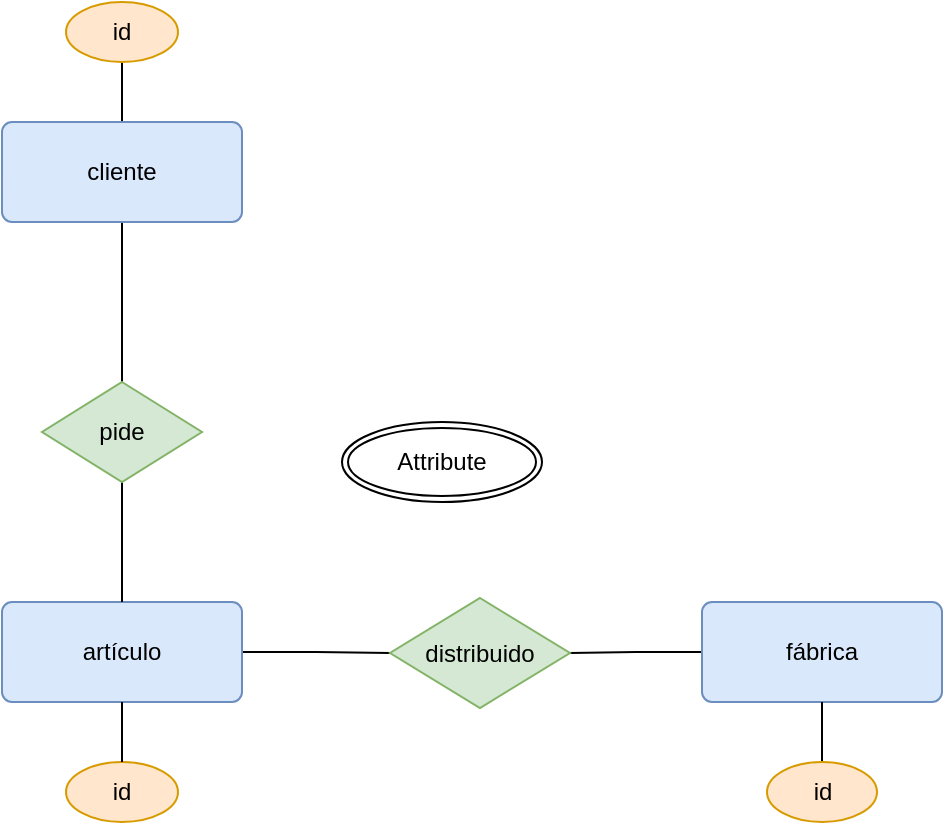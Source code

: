 <mxfile version="21.8.2" type="github">
  <diagram name="Página-1" id="uu6qwO1reLOgQa7a6rLV">
    <mxGraphModel dx="1434" dy="795" grid="1" gridSize="10" guides="1" tooltips="1" connect="1" arrows="1" fold="1" page="1" pageScale="1" pageWidth="827" pageHeight="1169" math="0" shadow="0">
      <root>
        <mxCell id="0" />
        <mxCell id="1" parent="0" />
        <mxCell id="lQouTxrTDhcw6CGdxIQ0-14" style="edgeStyle=orthogonalEdgeStyle;rounded=0;orthogonalLoop=1;jettySize=auto;html=1;endArrow=none;endFill=0;" edge="1" parent="1" source="lQouTxrTDhcw6CGdxIQ0-1" target="lQouTxrTDhcw6CGdxIQ0-6">
          <mxGeometry relative="1" as="geometry" />
        </mxCell>
        <mxCell id="lQouTxrTDhcw6CGdxIQ0-1" value="fábrica" style="rounded=1;arcSize=10;whiteSpace=wrap;html=1;align=center;fillColor=#dae8fc;strokeColor=#6c8ebf;" vertex="1" parent="1">
          <mxGeometry x="670" y="430" width="120" height="50" as="geometry" />
        </mxCell>
        <mxCell id="lQouTxrTDhcw6CGdxIQ0-13" style="edgeStyle=orthogonalEdgeStyle;rounded=0;orthogonalLoop=1;jettySize=auto;html=1;exitX=1;exitY=0.5;exitDx=0;exitDy=0;entryX=0;entryY=0.5;entryDx=0;entryDy=0;endArrow=none;endFill=0;" edge="1" parent="1" source="lQouTxrTDhcw6CGdxIQ0-2" target="lQouTxrTDhcw6CGdxIQ0-6">
          <mxGeometry relative="1" as="geometry" />
        </mxCell>
        <mxCell id="lQouTxrTDhcw6CGdxIQ0-2" value="artículo" style="rounded=1;arcSize=10;whiteSpace=wrap;html=1;align=center;fillColor=#dae8fc;strokeColor=#6c8ebf;" vertex="1" parent="1">
          <mxGeometry x="320" y="430" width="120" height="50" as="geometry" />
        </mxCell>
        <mxCell id="lQouTxrTDhcw6CGdxIQ0-11" style="edgeStyle=orthogonalEdgeStyle;rounded=0;orthogonalLoop=1;jettySize=auto;html=1;entryX=0.5;entryY=0;entryDx=0;entryDy=0;endArrow=none;endFill=0;" edge="1" parent="1" source="lQouTxrTDhcw6CGdxIQ0-3" target="lQouTxrTDhcw6CGdxIQ0-4">
          <mxGeometry relative="1" as="geometry" />
        </mxCell>
        <mxCell id="lQouTxrTDhcw6CGdxIQ0-21" style="edgeStyle=orthogonalEdgeStyle;rounded=0;orthogonalLoop=1;jettySize=auto;html=1;exitX=0.5;exitY=0;exitDx=0;exitDy=0;entryX=0.5;entryY=1;entryDx=0;entryDy=0;endArrow=none;endFill=0;" edge="1" parent="1" source="lQouTxrTDhcw6CGdxIQ0-3" target="lQouTxrTDhcw6CGdxIQ0-19">
          <mxGeometry relative="1" as="geometry" />
        </mxCell>
        <mxCell id="lQouTxrTDhcw6CGdxIQ0-3" value="cliente" style="rounded=1;arcSize=10;whiteSpace=wrap;html=1;align=center;fillColor=#dae8fc;strokeColor=#6c8ebf;" vertex="1" parent="1">
          <mxGeometry x="320" y="190" width="120" height="50" as="geometry" />
        </mxCell>
        <mxCell id="lQouTxrTDhcw6CGdxIQ0-12" style="edgeStyle=orthogonalEdgeStyle;rounded=0;orthogonalLoop=1;jettySize=auto;html=1;exitX=0.5;exitY=1;exitDx=0;exitDy=0;entryX=0.5;entryY=0;entryDx=0;entryDy=0;endArrow=none;endFill=0;" edge="1" parent="1" source="lQouTxrTDhcw6CGdxIQ0-4" target="lQouTxrTDhcw6CGdxIQ0-2">
          <mxGeometry relative="1" as="geometry" />
        </mxCell>
        <mxCell id="lQouTxrTDhcw6CGdxIQ0-4" value="pide" style="shape=rhombus;perimeter=rhombusPerimeter;whiteSpace=wrap;html=1;align=center;fillColor=#d5e8d4;strokeColor=#82b366;" vertex="1" parent="1">
          <mxGeometry x="340" y="320" width="80" height="50" as="geometry" />
        </mxCell>
        <mxCell id="lQouTxrTDhcw6CGdxIQ0-6" value="distribuido" style="shape=rhombus;perimeter=rhombusPerimeter;whiteSpace=wrap;html=1;align=center;fillColor=#d5e8d4;strokeColor=#82b366;" vertex="1" parent="1">
          <mxGeometry x="514" y="428" width="90" height="55" as="geometry" />
        </mxCell>
        <mxCell id="lQouTxrTDhcw6CGdxIQ0-23" style="edgeStyle=orthogonalEdgeStyle;rounded=0;orthogonalLoop=1;jettySize=auto;html=1;endArrow=none;endFill=0;" edge="1" parent="1" source="lQouTxrTDhcw6CGdxIQ0-17" target="lQouTxrTDhcw6CGdxIQ0-1">
          <mxGeometry relative="1" as="geometry" />
        </mxCell>
        <mxCell id="lQouTxrTDhcw6CGdxIQ0-17" value="id" style="ellipse;whiteSpace=wrap;html=1;align=center;fillColor=#ffe6cc;strokeColor=#d79b00;" vertex="1" parent="1">
          <mxGeometry x="702.5" y="510" width="55" height="30" as="geometry" />
        </mxCell>
        <mxCell id="lQouTxrTDhcw6CGdxIQ0-19" value="id" style="ellipse;whiteSpace=wrap;html=1;align=center;fillColor=#ffe6cc;strokeColor=#d79b00;" vertex="1" parent="1">
          <mxGeometry x="352" y="130" width="56" height="30" as="geometry" />
        </mxCell>
        <mxCell id="lQouTxrTDhcw6CGdxIQ0-20" value="id" style="ellipse;whiteSpace=wrap;html=1;align=center;fillColor=#ffe6cc;strokeColor=#d79b00;" vertex="1" parent="1">
          <mxGeometry x="352" y="510" width="56" height="30" as="geometry" />
        </mxCell>
        <mxCell id="lQouTxrTDhcw6CGdxIQ0-22" style="edgeStyle=orthogonalEdgeStyle;rounded=0;orthogonalLoop=1;jettySize=auto;html=1;exitX=0.5;exitY=0;exitDx=0;exitDy=0;endArrow=none;endFill=0;" edge="1" parent="1" source="lQouTxrTDhcw6CGdxIQ0-20" target="lQouTxrTDhcw6CGdxIQ0-2">
          <mxGeometry relative="1" as="geometry" />
        </mxCell>
        <mxCell id="lQouTxrTDhcw6CGdxIQ0-30" value="Attribute" style="ellipse;shape=doubleEllipse;margin=3;whiteSpace=wrap;html=1;align=center;" vertex="1" parent="1">
          <mxGeometry x="490" y="340" width="100" height="40" as="geometry" />
        </mxCell>
      </root>
    </mxGraphModel>
  </diagram>
</mxfile>
